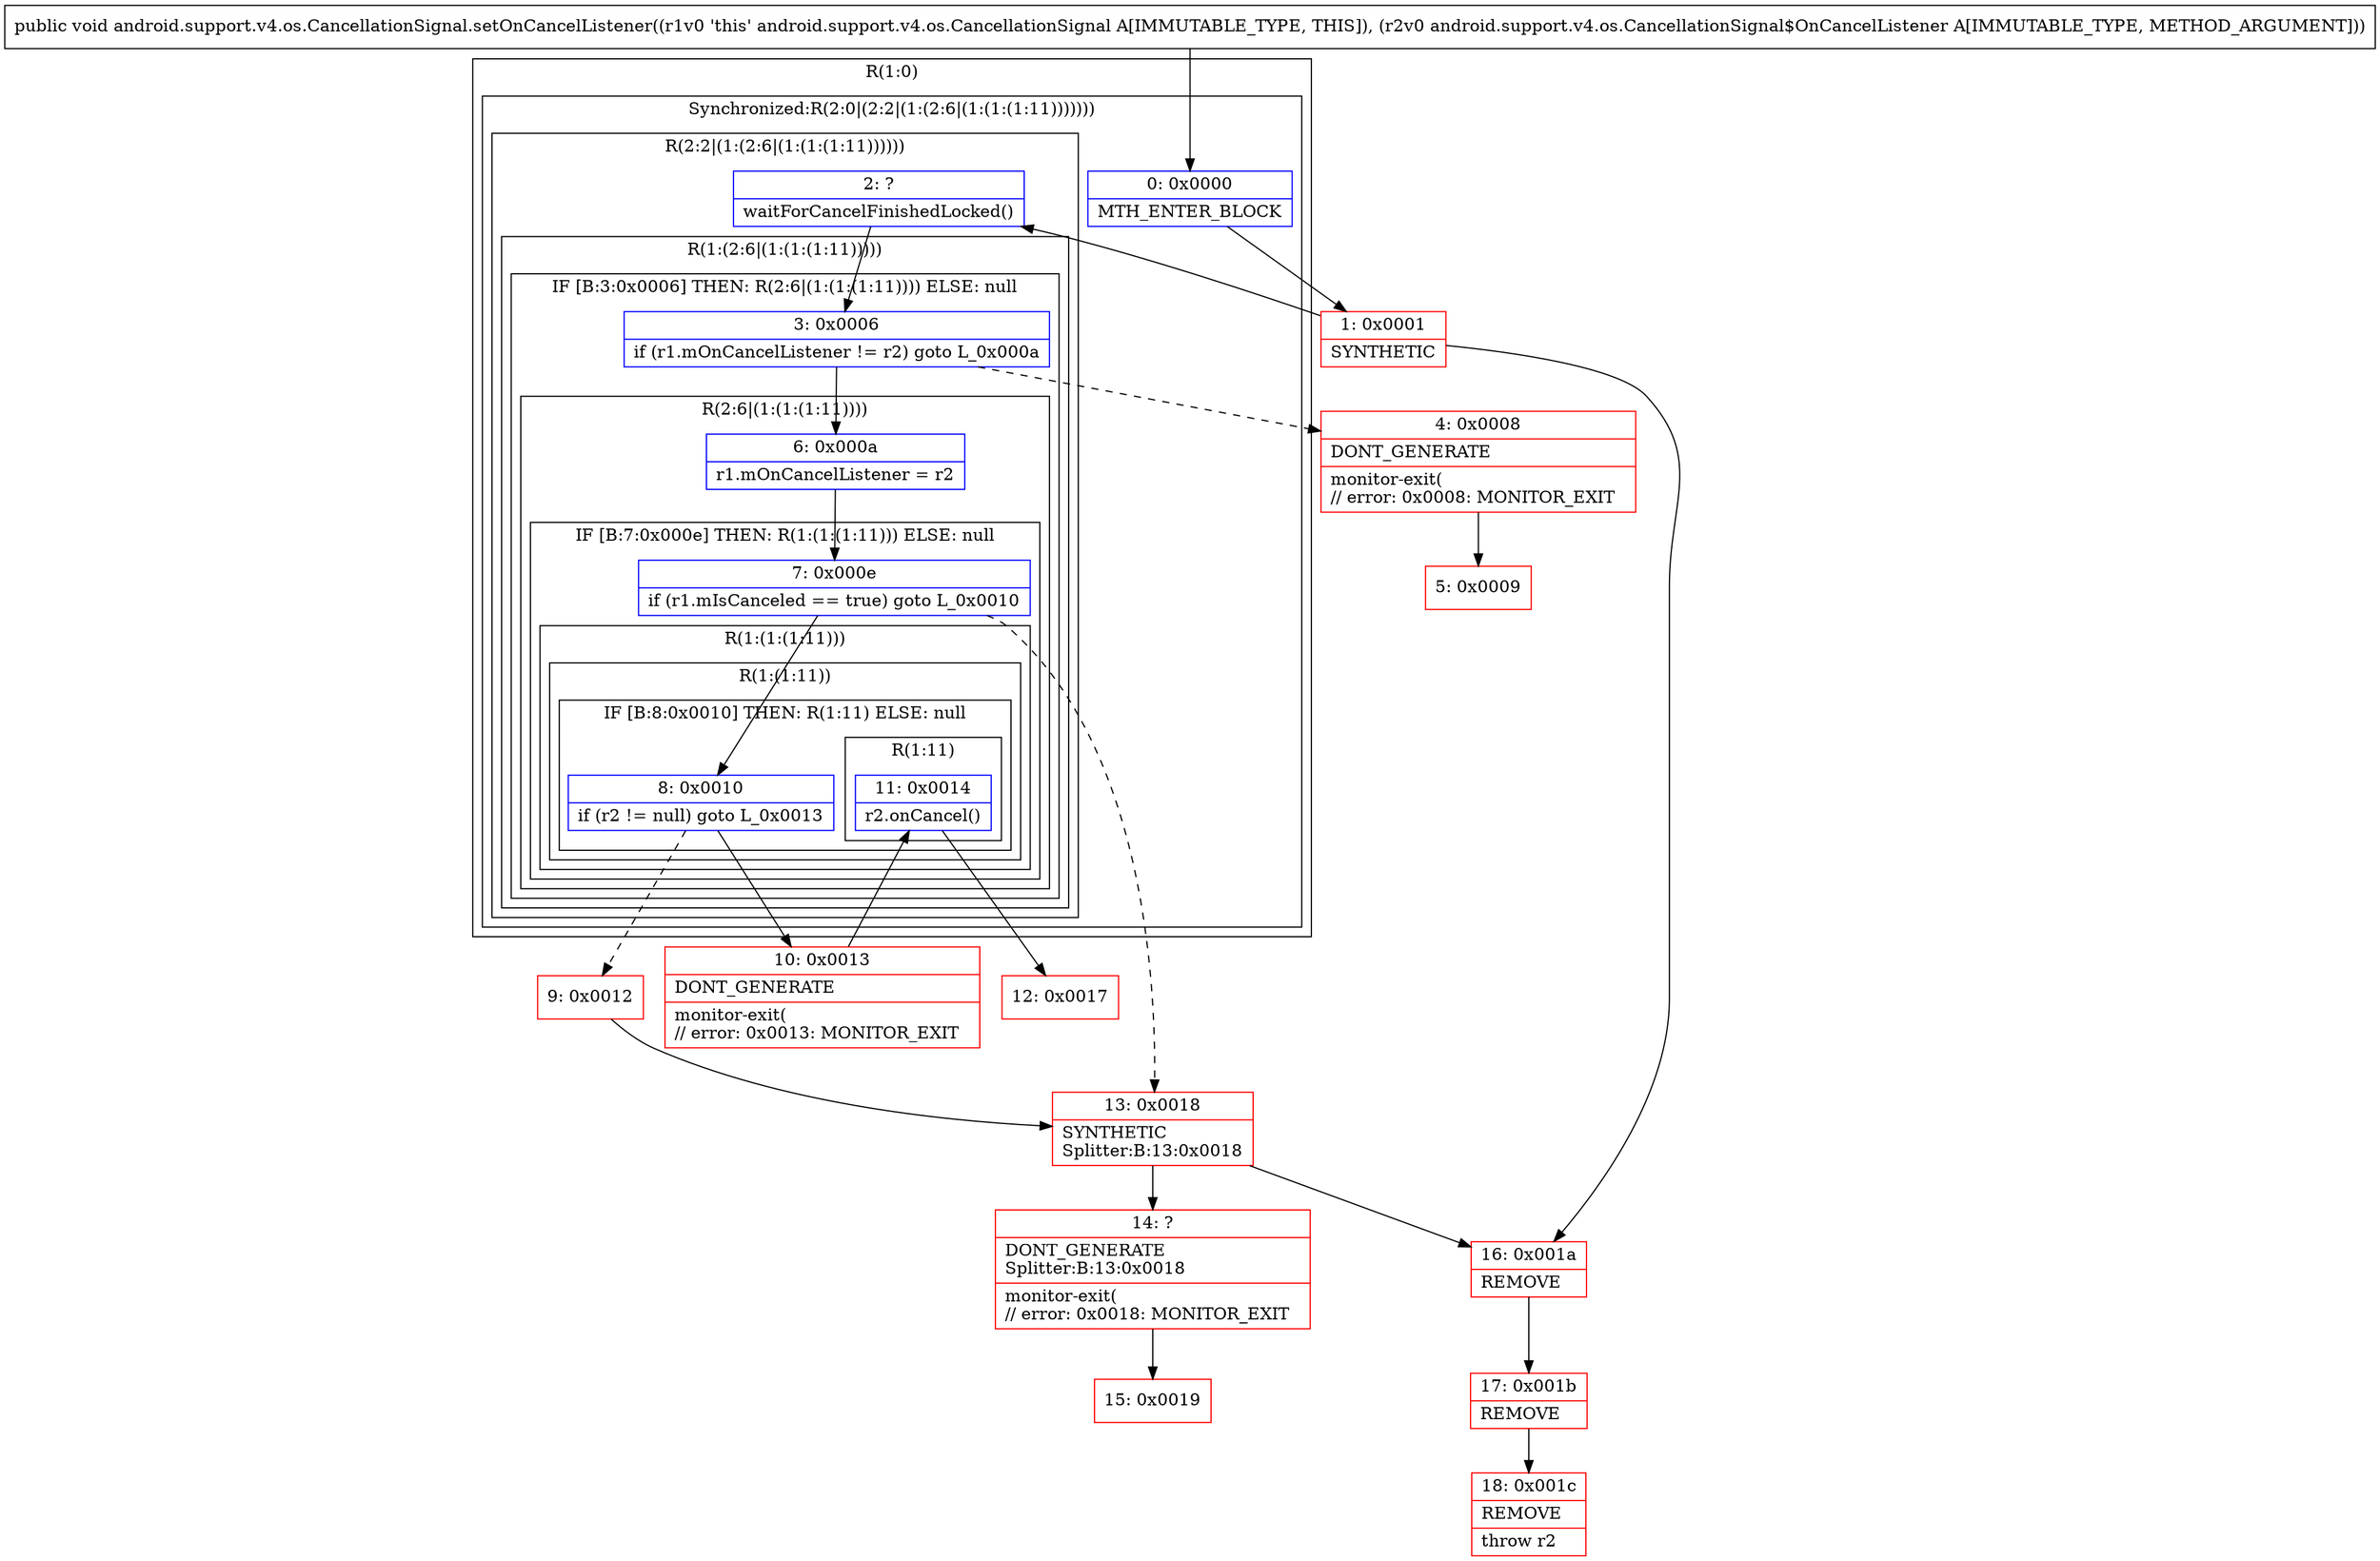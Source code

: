 digraph "CFG forandroid.support.v4.os.CancellationSignal.setOnCancelListener(Landroid\/support\/v4\/os\/CancellationSignal$OnCancelListener;)V" {
subgraph cluster_Region_1656571489 {
label = "R(1:0)";
node [shape=record,color=blue];
subgraph cluster_SynchronizedRegion_354607101 {
label = "Synchronized:R(2:0|(2:2|(1:(2:6|(1:(1:(1:11)))))))";
node [shape=record,color=blue];
Node_0 [shape=record,label="{0\:\ 0x0000|MTH_ENTER_BLOCK\l}"];
subgraph cluster_Region_2112473576 {
label = "R(2:2|(1:(2:6|(1:(1:(1:11))))))";
node [shape=record,color=blue];
Node_2 [shape=record,label="{2\:\ ?|waitForCancelFinishedLocked()\l}"];
subgraph cluster_Region_299726867 {
label = "R(1:(2:6|(1:(1:(1:11)))))";
node [shape=record,color=blue];
subgraph cluster_IfRegion_433826311 {
label = "IF [B:3:0x0006] THEN: R(2:6|(1:(1:(1:11)))) ELSE: null";
node [shape=record,color=blue];
Node_3 [shape=record,label="{3\:\ 0x0006|if (r1.mOnCancelListener != r2) goto L_0x000a\l}"];
subgraph cluster_Region_436552694 {
label = "R(2:6|(1:(1:(1:11))))";
node [shape=record,color=blue];
Node_6 [shape=record,label="{6\:\ 0x000a|r1.mOnCancelListener = r2\l}"];
subgraph cluster_IfRegion_697331671 {
label = "IF [B:7:0x000e] THEN: R(1:(1:(1:11))) ELSE: null";
node [shape=record,color=blue];
Node_7 [shape=record,label="{7\:\ 0x000e|if (r1.mIsCanceled == true) goto L_0x0010\l}"];
subgraph cluster_Region_1408734998 {
label = "R(1:(1:(1:11)))";
node [shape=record,color=blue];
subgraph cluster_Region_397968637 {
label = "R(1:(1:11))";
node [shape=record,color=blue];
subgraph cluster_IfRegion_663912207 {
label = "IF [B:8:0x0010] THEN: R(1:11) ELSE: null";
node [shape=record,color=blue];
Node_8 [shape=record,label="{8\:\ 0x0010|if (r2 != null) goto L_0x0013\l}"];
subgraph cluster_Region_232149757 {
label = "R(1:11)";
node [shape=record,color=blue];
Node_11 [shape=record,label="{11\:\ 0x0014|r2.onCancel()\l}"];
}
}
}
}
}
}
}
}
}
}
}
Node_1 [shape=record,color=red,label="{1\:\ 0x0001|SYNTHETIC\l}"];
Node_4 [shape=record,color=red,label="{4\:\ 0x0008|DONT_GENERATE\l|monitor\-exit(\l\/\/ error: 0x0008: MONITOR_EXIT  \l}"];
Node_5 [shape=record,color=red,label="{5\:\ 0x0009}"];
Node_9 [shape=record,color=red,label="{9\:\ 0x0012}"];
Node_10 [shape=record,color=red,label="{10\:\ 0x0013|DONT_GENERATE\l|monitor\-exit(\l\/\/ error: 0x0013: MONITOR_EXIT  \l}"];
Node_12 [shape=record,color=red,label="{12\:\ 0x0017}"];
Node_13 [shape=record,color=red,label="{13\:\ 0x0018|SYNTHETIC\lSplitter:B:13:0x0018\l}"];
Node_14 [shape=record,color=red,label="{14\:\ ?|DONT_GENERATE\lSplitter:B:13:0x0018\l|monitor\-exit(\l\/\/ error: 0x0018: MONITOR_EXIT  \l}"];
Node_15 [shape=record,color=red,label="{15\:\ 0x0019}"];
Node_16 [shape=record,color=red,label="{16\:\ 0x001a|REMOVE\l}"];
Node_17 [shape=record,color=red,label="{17\:\ 0x001b|REMOVE\l}"];
Node_18 [shape=record,color=red,label="{18\:\ 0x001c|REMOVE\l|throw r2\l}"];
MethodNode[shape=record,label="{public void android.support.v4.os.CancellationSignal.setOnCancelListener((r1v0 'this' android.support.v4.os.CancellationSignal A[IMMUTABLE_TYPE, THIS]), (r2v0 android.support.v4.os.CancellationSignal$OnCancelListener A[IMMUTABLE_TYPE, METHOD_ARGUMENT])) }"];
MethodNode -> Node_0;
Node_0 -> Node_1;
Node_2 -> Node_3;
Node_3 -> Node_4[style=dashed];
Node_3 -> Node_6;
Node_6 -> Node_7;
Node_7 -> Node_8;
Node_7 -> Node_13[style=dashed];
Node_8 -> Node_9[style=dashed];
Node_8 -> Node_10;
Node_11 -> Node_12;
Node_1 -> Node_2;
Node_1 -> Node_16;
Node_4 -> Node_5;
Node_9 -> Node_13;
Node_10 -> Node_11;
Node_13 -> Node_14;
Node_13 -> Node_16;
Node_14 -> Node_15;
Node_16 -> Node_17;
Node_17 -> Node_18;
}


